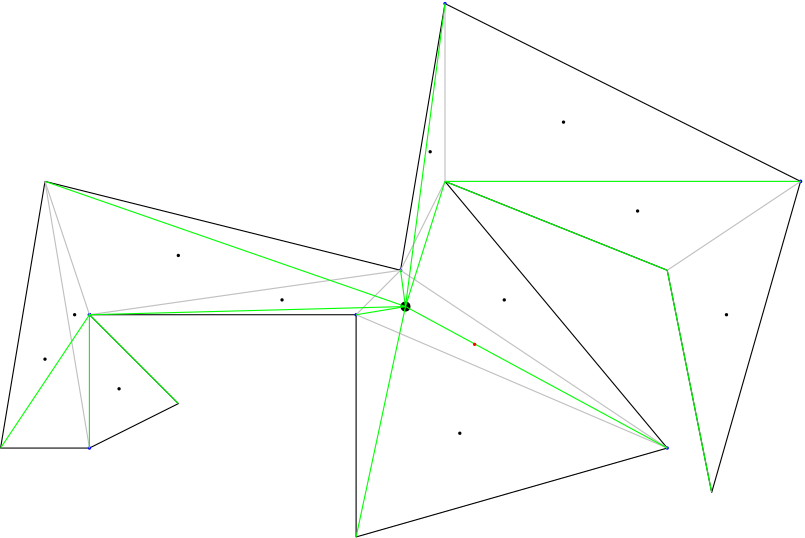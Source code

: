 <?xml version="1.0" encoding="UTF-8"?>
<ipe version="70005" creator="HGeometry"><ipestyle name="opacities">
<opacity name="10%" value="0.1"/>
<opacity name="20%" value="0.2"/>
<opacity name="30%" value="0.3"/>
<opacity name="40%" value="0.4"/>
<opacity name="50%" value="0.5"/>
<opacity name="60%" value="0.6"/>
<opacity name="70%" value="0.7"/>
<opacity name="80%" value="0.8"/>
<opacity name="90%" value="0.9"/>
</ipestyle><ipestyle name="basic">
<color name="red" value="1 0 0"/>
<color name="green" value="0 1 0"/>
<color name="blue" value="0 0 1"/>
<color name="yellow" value="1 1 0"/>
<color name="orange" value="1 0.647 0"/>
<color name="gold" value="1 0.843 0"/>
<color name="purple" value="0.627 0.125 0.941"/>
<color name="gray" value="0.745 0.745 0.745"/>
<color name="brown" value="0.647 0.165 0.165"/>
<color name="navy" value="0 0 0.502"/>
<color name="pink" value="1 0.753 0.796"/>
<color name="seagreen" value="0.18 0.545 0.341"/>
<color name="turquoise" value="0.251 0.878 0.816"/>
<color name="violet" value="0.933 0.51 0.933"/>
<color name="darkblue" value="0 0 0.545"/>
<color name="darkcyan" value="0 0.545 0.545"/>
<color name="darkgray" value="0.663 0.663 0.663"/>
<color name="darkgreen" value="0 0.392 0"/>
<color name="darkmagenta" value="0.545 0 0.545"/>
<color name="darkorange" value="1 0.549 0"/>
<color name="darkred" value="0.545 0 0"/>
<color name="lightblue" value="0.678 0.847 0.902"/>
<color name="lightcyan" value="0.878 1 1"/>
<color name="lightgray" value="0.827 0.827 0.827"/>
<color name="lightgreen" value="0.565 0.933 0.565"/>
<color name="lightyellow" value="1 1 0.878"/>
<dashstyle name="dashed" value="[4] 0"/>
<dashstyle name="dotted" value="[1 3] 0"/>
<dashstyle name="dash dotted" value="[4 2 1 2] 0"/>
<dashstyle name="dash dot dotted" value="[4 2 1 2 1 2] 0"/>
<pen name="heavier" value="0.8"/>
<pen name="fat" value="1.2"/>
<pen name="ultrafat" value="2"/>
<textsize name="large" value="\large"/>
<textsize name="Large" value="\Large"/>
<textsize name="LARGE" value="\LARGE"/>
<textsize name="huge" value="\huge"/>
<textsize name="Huge" value="\Huge"/>
<textsize name="small" value="\small"/>
<textsize name="footnote" value="\footnotesize"/>
<textsize name="tiny" value="\tiny"/>
<symbolsize name="small" value="2"/>
<symbolsize name="tiny" value="1.1"/>
<symbolsize name="large" value="5"/>
<arrowsize name="small" value="5"/>
<arrowsize name="tiny" value="3"/>
<arrowsize name="large" value="10"/>
<gridsize name="4 pts" value="4"/>
<gridsize name="8 pts (~3 mm)" value="8"/>
<gridsize name="16 pts (~6 mm)" value="16"/>
<gridsize name="32 pts (~12 mm)" value="32"/>
<gridsize name="10 pts (~3.5 mm)" value="10"/>
<gridsize name="20 pts (~7 mm)" value="20"/>
<gridsize name="14 pts (~5 mm)" value="14"/>
<gridsize name="28 pts (~10 mm)" value="28"/>
<gridsize name="56 pts (~20 mm)" value="56"/>
<anglesize name="90 deg" value="90"/>
<anglesize name="60 deg" value="60"/>
<anglesize name="45 deg" value="45"/>
<anglesize name="30 deg" value="30"/>
<anglesize name="22.5 deg" value="22.5"/>
<symbol name="mark/circle(sx)" transformations="translations">
<path fill="sym-stroke">
0.6 0 0 0.6 0 0 e 0.4 0 0 0.4 0 0 e
</path></symbol>
<symbol name="mark/disk(sx)" transformations="translations">
<path fill="sym-stroke">
0.6 0 0 0.6 0 0 e
</path></symbol>
<symbol name="mark/fdisk(sfx)" transformations="translations">
<group><path fill="sym-fill">
0.5 0 0 0.5 0 0 e
</path><path fill="sym-stroke" fillrule="eofill">
0.6 0 0 0.6 0 0 e 0.4 0 0 0.4 0 0 e
</path></group></symbol>
<symbol name="mark/box(sx)" transformations="translations">
<path fill="sym-stroke" fillrule="eofill">
-0.6 -0.6 m 0.6 -0.6 l 0.6 0.6 l -0.6 0.6 l h
-0.4 -0.4 m 0.4 -0.4 l 0.4 0.4 l -0.4 0.4 l h</path></symbol>
<symbol name="mark/square(sx)" transformations="translations">
<path fill="sym-stroke">
-0.6 -0.6 m 0.6 -0.6 l 0.6 0.6 l -0.6 0.6 l h</path></symbol>
<symbol name="mark/fsquare(sfx)" transformations="translations">
<group><path fill="sym-fill">
-0.5 -0.5 m 0.5 -0.5 l 0.5 0.5 l -0.5 0.5 l h</path>
<path fill="sym-stroke" fillrule="eofill">
-0.6 -0.6 m 0.6 -0.6 l 0.6 0.6 l -0.6 0.6 l h
-0.4 -0.4 m 0.4 -0.4 l 0.4 0.4 l -0.4 0.4 l h</path></group></symbol>
<symbol name="mark/cross(sx)" transformations="translations">
<group><path fill="sym-stroke">
-0.43 -0.57 m 0.57 0.43 l 0.43 0.57 l -0.57 -0.43 l h</path>
<path fill="sym-stroke">
-0.43 0.57 m 0.57 -0.43 l 0.43 -0.57 l -0.57 0.43 l h</path>
</group></symbol>
<symbol name="arrow/arc(spx)">
<path pen="sym-pen" stroke="sym-stroke" fill="sym-stroke">
0 0 m -1.0 0.333 l -1.0 -0.333 l h</path></symbol>
<symbol name="arrow/farc(spx)">
<path pen="sym-pen" stroke="sym-stroke" fill="white">
0 0 m -1.0 0.333 l -1.0 -0.333 l h</path></symbol>
<symbol name="arrow/ptarc(spx)">
<path pen="sym-pen" stroke="sym-stroke" fill="sym-stroke">
0 0 m -1.0 0.333 l -0.8 0 l -1.0 -0.333 l h</path></symbol>
<symbol name="arrow/fptarc(spx)">
<path pen="sym-pen" stroke="sym-stroke" fill="white">
0 0 m -1.0 0.333 l -0.8 0 l -1.0 -0.333 l h</path></symbol>
<symbol name="arrow/fnormal(spx)">
<path pen="sym-pen" stroke="sym-stroke" fill="white">
0 0 m -1.0 0.333 l -1.0 -0.333 l h</path></symbol>
<symbol name="arrow/pointed(spx)">
<path pen="sym-pen" stroke="sym-stroke" fill="sym-stroke">
0 0 m -1.0 0.333 l -0.8 0 l -1.0 -0.333 l h</path></symbol>
<symbol name="arrow/fpointed(spx)">
<path pen="sym-pen" stroke="sym-stroke" fill="white">
0 0 m -1.0 0.333 l -0.8 0 l -1.0 -0.333 l h</path></symbol>
<symbol name="arrow/linear(spx)">
<path pen="sym-pen" stroke="sym-stroke">
-1.0 0.333 m 0 0 l -1.0 -0.333 l</path></symbol>
<symbol name="arrow/fdouble(spx)">
<path pen="sym-pen" stroke="sym-stroke" fill="white">
0 0 m -1.0 0.333 l -1.0 -0.333 l h
-1 0 m -2.0 0.333 l -2.0 -0.333 l h
</path></symbol>
<symbol name="arrow/double(spx)">
<path pen="sym-pen" stroke="sym-stroke" fill="sym-stroke">
0 0 m -1.0 0.333 l -1.0 -0.333 l h
-1 0 m -2.0 0.333 l -2.0 -0.333 l h
</path></symbol>
<tiling name="falling" angle="-60" width="1" step="4"/>
<tiling name="rising" angle="30" width="1" step="4"/>
<textstyle name="center" begin="\begin{center}" end="\end{center}"/>
<textstyle name="itemize" begin="\begin{itemize}" end="\end{itemize}"/>
<textstyle name="item" begin="\begin{itemize}\item{}" end="\end{itemize}"/>
</ipestyle><page><layer name="alpha"/><view layers="alpha" active="alpha"/><group><use stroke="black" size="normal" pos="209.766000000000 114.950800000000" name="mark/disk(sx)"/></group><path layer="alpha" stroke="black">80.000000000000 160.000000000000 m
64.000000000000 64.000000000000 l
96.000000000000 64.000000000000 l
128.000000000000 80.000000000000 l
96.000000000000 112.000000000000 l
192.000000000000 112.000000000000 l
192.000000000000 32.000000000000 l
304.000000000000 64.000000000000 l
224.000000000000 160.000000000000 l
304.000000000000 128.000000000000 l
320.000000000000 48.000000000000 l
352.000000000000 160.000000000000 l
224.000000000000 224.000000000000 l
208.000000000000 128.000000000000 l
h
</path><group><use stroke="blue" pos="304.000000000000 64.000000000000" name="mark/disk(sx)"/><use stroke="blue" pos="208.000000000000 128.000000000000" name="mark/disk(sx)"/><use stroke="blue" pos="208.000000000000 128.000000000000" name="mark/disk(sx)"/><use stroke="blue" pos="224.000000000000 224.000000000000" name="mark/disk(sx)"/><use stroke="blue" pos="352.000000000000 160.000000000000" name="mark/disk(sx)"/><use stroke="blue" pos="352.000000000000 160.000000000000" name="mark/disk(sx)"/><use stroke="blue" pos="192.000000000000 112.000000000000" name="mark/disk(sx)"/><use stroke="blue" pos="96.000000000000 112.000000000000" name="mark/disk(sx)"/><use stroke="blue" pos="96.000000000000 112.000000000000" name="mark/disk(sx)"/><use stroke="blue" pos="96.000000000000 112.000000000000" name="mark/disk(sx)"/><use stroke="blue" pos="96.000000000000 64.000000000000" name="mark/disk(sx)"/></group><group><path stroke="gray">80.000000000000 160.000000000000 m
96.000000000000 64.000000000000 l
</path><path stroke="gray">80.000000000000 160.000000000000 m
96.000000000000 112.000000000000 l
</path><path stroke="gray">96.000000000000 64.000000000000 m
96.000000000000 112.000000000000 l
</path><path stroke="gray">96.000000000000 112.000000000000 m
208.000000000000 128.000000000000 l
</path><path stroke="gray">192.000000000000 112.000000000000 m
208.000000000000 128.000000000000 l
</path><path stroke="gray">192.000000000000 112.000000000000 m
304.000000000000 64.000000000000 l
</path><path stroke="gray">224.000000000000 160.000000000000 m
352.000000000000 160.000000000000 l
</path><path stroke="gray">224.000000000000 160.000000000000 m
224.000000000000 224.000000000000 l
</path><path stroke="gray">304.000000000000 128.000000000000 m
352.000000000000 160.000000000000 l
</path><path stroke="gray">224.000000000000 160.000000000000 m
208.000000000000 128.000000000000 l
</path><path stroke="gray">304.000000000000 64.000000000000 m
208.000000000000 128.000000000000 l
</path></group><group><path stroke="green">192.000000000000 112.000000000000 m
209.766000000000 114.950800000000 l
</path><path stroke="green">304.000000000000 64.000000000000 m
209.766000000000 114.950800000000 l
</path><path stroke="green">208.000000000000 128.000000000000 m
209.766000000000 114.950800000000 l
</path><path stroke="green">192.000000000000 32.000000000000 m
209.766000000000 114.950800000000 l
</path><path stroke="green">224.000000000000 160.000000000000 m
209.766000000000 114.950800000000 l
</path><path stroke="green">224.000000000000 224.000000000000 m
209.766000000000 114.950800000000 l
</path><path stroke="green">352.000000000000 160.000000000000 m
224.000000000000 160.000000000000 l
</path><path stroke="green">304.000000000000 128.000000000000 m
224.000000000000 160.000000000000 l
</path><path stroke="green">320.000000000000 48.000000000000 m
304.000000000000 128.000000000000 l
</path><path stroke="green">96.000000000000 112.000000000000 m
209.766000000000 114.950800000000 l
</path><path stroke="green">80.000000000000 160.000000000000 m
209.766000000000 114.950800000000 l
</path><path stroke="green">96.000000000000 64.000000000000 m
96.000000000000 112.000000000000 l
</path><path stroke="green">128.000000000000 80.000000000000 m
96.000000000000 112.000000000000 l
</path><path stroke="green">64.000000000000 64.000000000000 m
96.000000000000 112.000000000000 l
</path></group><group><use stroke="red" pos="234.666666666666 101.333333333333" name="mark/disk(sx)"/><use pos="229.333333333333 69.333333333333" name="mark/disk(sx)"/><use pos="245.333333333333 117.333333333333" name="mark/disk(sx)"/><use pos="218.666666666666 170.666666666666" name="mark/disk(sx)"/><use pos="266.666666666666 181.333333333333" name="mark/disk(sx)"/><use pos="293.333333333333 149.333333333333" name="mark/disk(sx)"/><use pos="325.333333333333 112.000000000000" name="mark/disk(sx)"/><use pos="165.333333333333 117.333333333333" name="mark/disk(sx)"/><use pos="128.000000000000 133.333333333333" name="mark/disk(sx)"/><use pos="90.666666666666 112.000000000000" name="mark/disk(sx)"/><use pos="106.666666666666 85.333333333333" name="mark/disk(sx)"/><use pos="80.000000000000 96.000000000000" name="mark/disk(sx)"/></group></page></ipe>